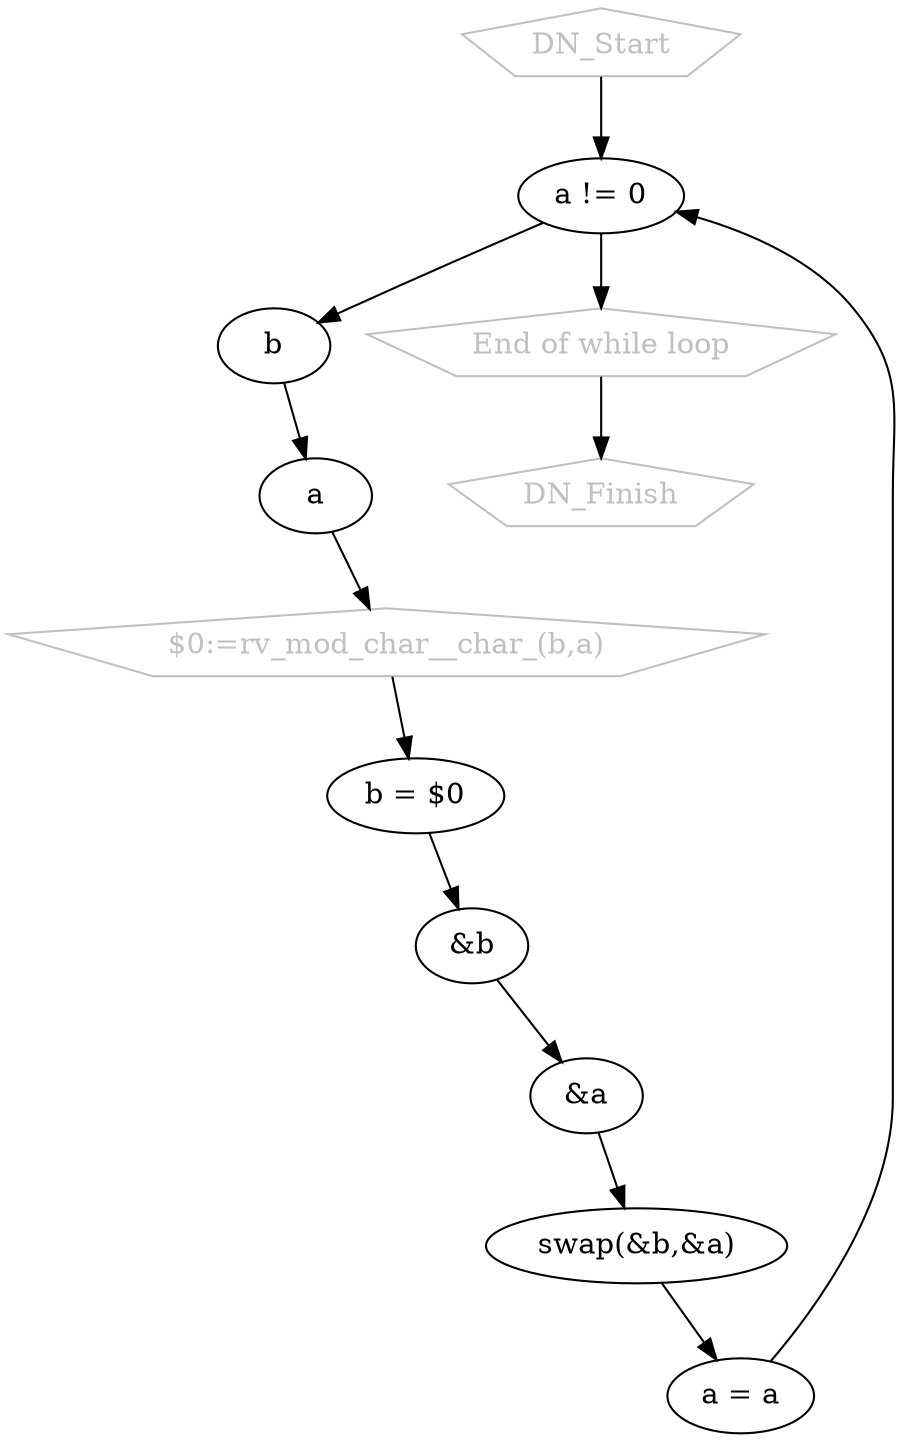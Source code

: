 digraph G{
0 [ label = "DN_Start" , fontcolor = "grey" , shape = "pentagon" , color = "grey" ];
3 [ label = "a != 0" ];
4 [ label = "b" ];
5 [ label = "a" ];
6 [ label = "$0:=rv_mod_char__char_(b,a)" , fontcolor = "grey" , shape = "pentagon" , color = "grey" ];
7 [ label = "b = $0" ];
8 [ label = "&b" ];
9 [ label = "&a" ];
10 [ label = "swap(&b,&a)" ];
11 [ label = "a = a" ];
12 [ label = "End of while loop" , fontcolor = "grey" , shape = "pentagon" , color = "grey" ];
13 [ label = "DN_Finish" , fontcolor = "grey" , shape = "pentagon" , color = "grey" ];
0->3;
11->3;
3->4;
4->5;
5->6;
6->7;
7->8;
8->9;
9->10;
10->11;
3->12;
12->13;
}
